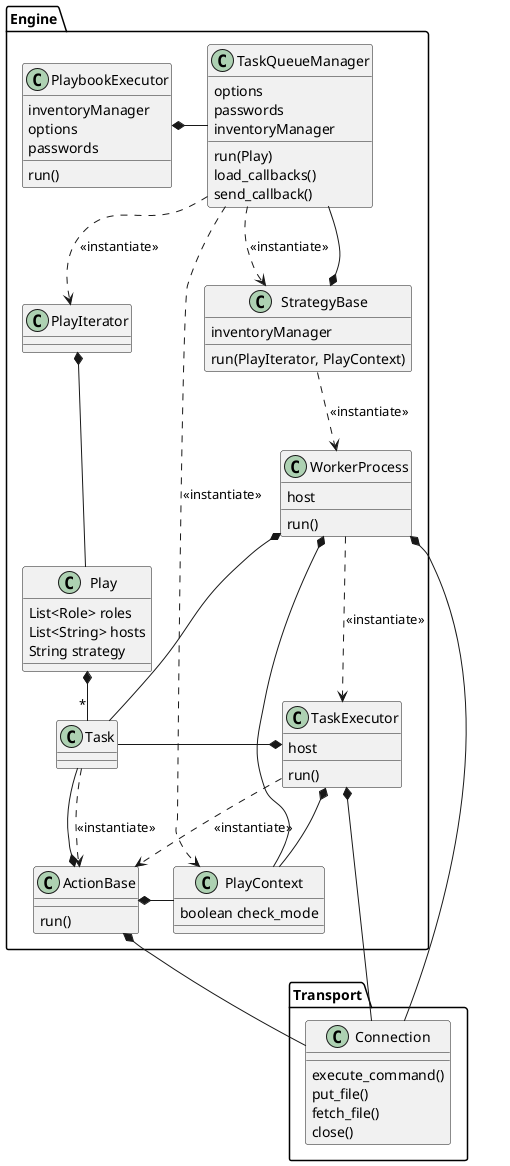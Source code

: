 @startuml

package Transport {
    class Connection
    Connection : execute_command()
    Connection : put_file()
    Connection : fetch_file()
    Connection : close()
}

Package Engine {
    class PlaybookExecutor
    PlaybookExecutor : inventoryManager
    PlaybookExecutor : options
    PlaybookExecutor : passwords
    PlaybookExecutor : run()
    PlaybookExecutor *- TaskQueueManager

    class StrategyBase
    StrategyBase : run(PlayIterator, PlayContext)
    StrategyBase ..> WorkerProcess : <<instantiate>>
    StrategyBase : inventoryManager
    StrategyBase *-- TaskQueueManager

    class TaskQueueManager
    TaskQueueManager : options
    TaskQueueManager : passwords
    TaskQueueManager : run(Play)
    TaskQueueManager : load_callbacks()
    TaskQueueManager : send_callback()
    TaskQueueManager ..> StrategyBase : <<instantiate>>
    TaskQueueManager ..> PlayIterator : <<instantiate>>
    TaskQueueManager ..> PlayContext : <<instantiate>>
    TaskQueueManager : inventoryManager

    class Play
    Play : List<Role> roles
    Play : List<String> hosts
    Play *- "*" Task
    Play : String strategy

    class PlayContext
    PlayContext : boolean check_mode

    class Task
    Task ..> ActionBase : <<instantiate>>

    class ActionBase
    ActionBase *-- Task
    ActionBase *- PlayContext
    ActionBase *- Connection
    ActionBase : run()


    class TaskExecutor
    TaskExecutor : run()
    TaskExecutor : host
    TaskExecutor *- Task
    TaskExecutor *-- PlayContext
    TaskExecutor *--- Connection
    TaskExecutor ..> ActionBase : <<instantiate>>

    class PlayIterator
    PlayIterator *-- Play

    class WorkerProcess
    WorkerProcess : run()
    WorkerProcess : host
    WorkerProcess *- Task
    WorkerProcess *-- PlayContext
    WorkerProcess *- Connection
    WorkerProcess ..> TaskExecutor : <<instantiate>>
}

@enduml
